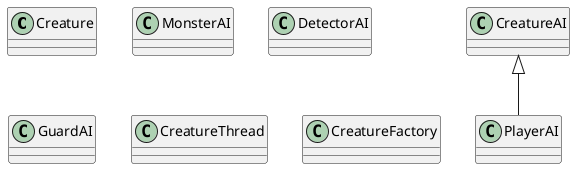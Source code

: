 @startuml

class Creature{}

class CreatureAI{}
class PlayerAI{}
class MonsterAI{}
class DetectorAI{}
class GuardAI{}

class CreatureThread{}

class CreatureFactory{}


CreatureAI <|-- PlayerAI

@enduml